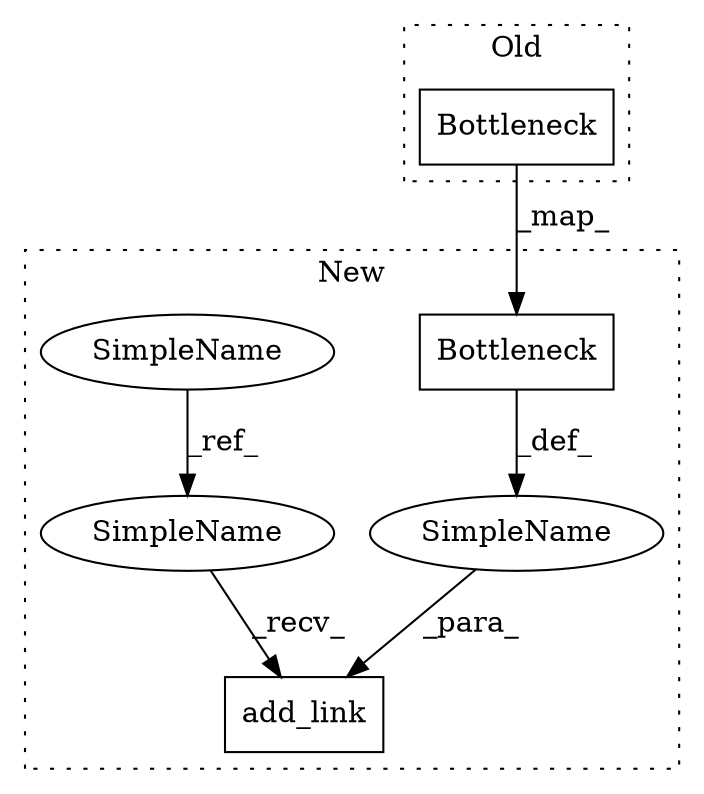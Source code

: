 digraph G {
subgraph cluster0 {
1 [label="Bottleneck" a="32" s="613,678" l="11,1" shape="box"];
label = "Old";
style="dotted";
}
subgraph cluster1 {
2 [label="Bottleneck" a="32" s="446,512" l="11,1" shape="box"];
3 [label="add_link" a="32" s="437,513" l="9,1" shape="box"];
4 [label="SimpleName" a="42" s="197" l="4" shape="ellipse"];
5 [label="SimpleName" a="42" s="" l="" shape="ellipse"];
6 [label="SimpleName" a="42" s="432" l="4" shape="ellipse"];
label = "New";
style="dotted";
}
1 -> 2 [label="_map_"];
2 -> 5 [label="_def_"];
4 -> 6 [label="_ref_"];
5 -> 3 [label="_para_"];
6 -> 3 [label="_recv_"];
}